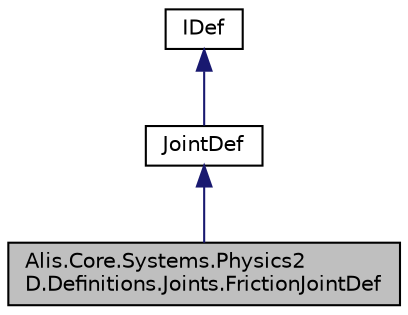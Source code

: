 digraph "Alis.Core.Systems.Physics2D.Definitions.Joints.FrictionJointDef"
{
 // LATEX_PDF_SIZE
  edge [fontname="Helvetica",fontsize="10",labelfontname="Helvetica",labelfontsize="10"];
  node [fontname="Helvetica",fontsize="10",shape=record];
  Node1 [label="Alis.Core.Systems.Physics2\lD.Definitions.Joints.FrictionJointDef",height=0.2,width=0.4,color="black", fillcolor="grey75", style="filled", fontcolor="black",tooltip="The friction joint def class"];
  Node2 -> Node1 [dir="back",color="midnightblue",fontsize="10",style="solid",fontname="Helvetica"];
  Node2 [label="JointDef",height=0.2,width=0.4,color="black", fillcolor="white", style="filled",URL="$class_alis_1_1_core_1_1_systems_1_1_physics2_d_1_1_definitions_1_1_joints_1_1_joint_def.html",tooltip="The joint def class"];
  Node3 -> Node2 [dir="back",color="midnightblue",fontsize="10",style="solid",fontname="Helvetica"];
  Node3 [label="IDef",height=0.2,width=0.4,color="black", fillcolor="white", style="filled",URL="$interface_alis_1_1_core_1_1_systems_1_1_physics2_d_1_1_definitions_1_1_i_def.html",tooltip="The def interface"];
}
